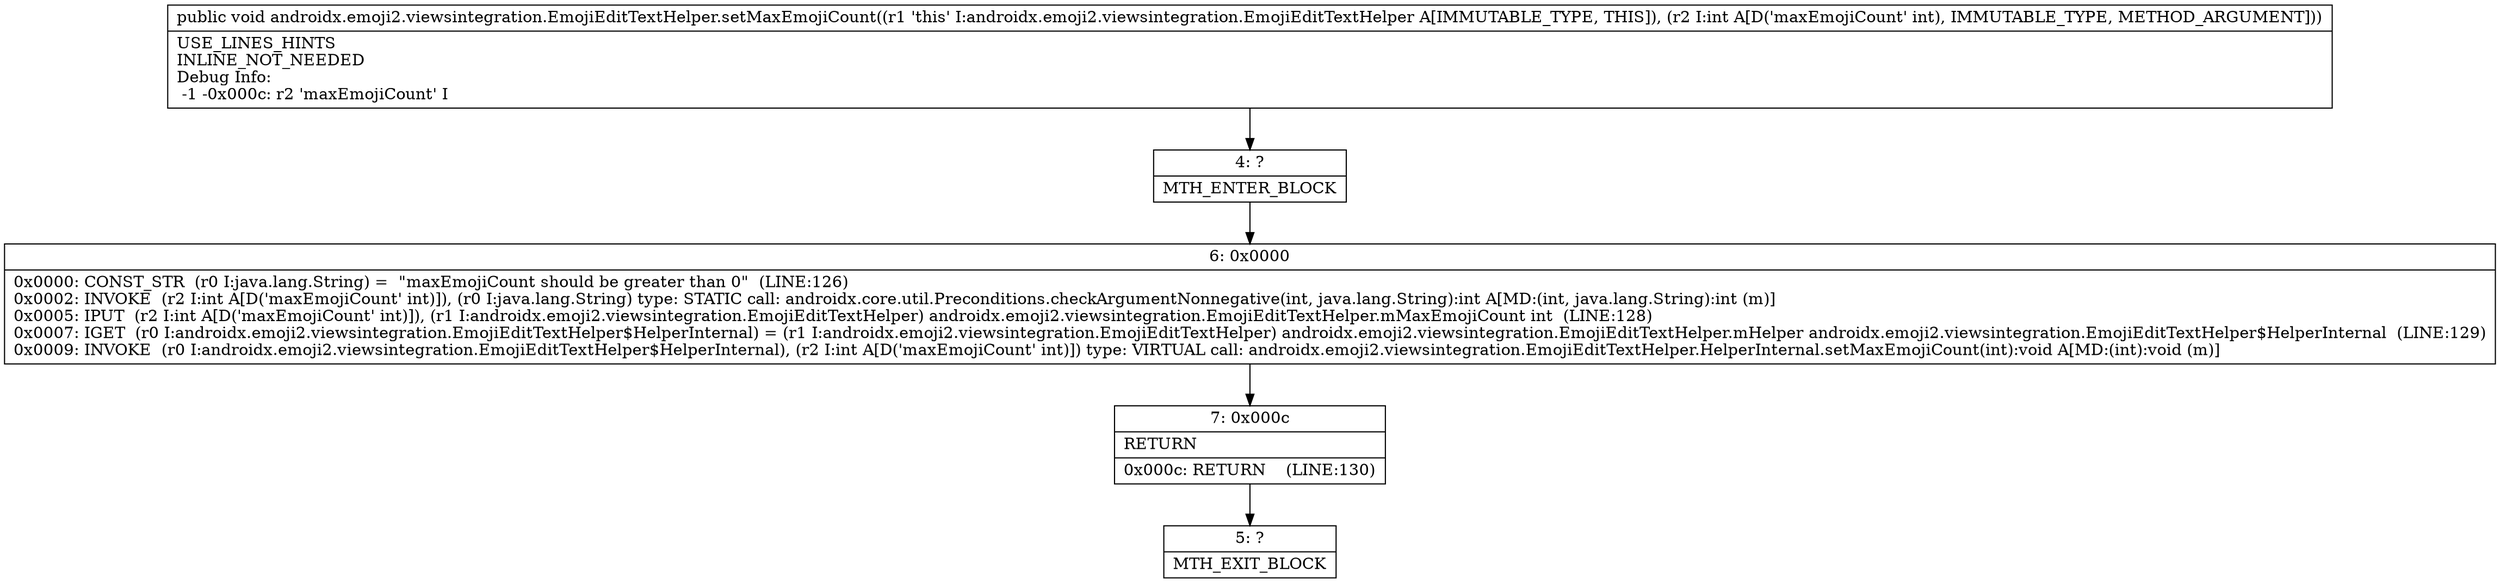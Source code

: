 digraph "CFG forandroidx.emoji2.viewsintegration.EmojiEditTextHelper.setMaxEmojiCount(I)V" {
Node_4 [shape=record,label="{4\:\ ?|MTH_ENTER_BLOCK\l}"];
Node_6 [shape=record,label="{6\:\ 0x0000|0x0000: CONST_STR  (r0 I:java.lang.String) =  \"maxEmojiCount should be greater than 0\"  (LINE:126)\l0x0002: INVOKE  (r2 I:int A[D('maxEmojiCount' int)]), (r0 I:java.lang.String) type: STATIC call: androidx.core.util.Preconditions.checkArgumentNonnegative(int, java.lang.String):int A[MD:(int, java.lang.String):int (m)]\l0x0005: IPUT  (r2 I:int A[D('maxEmojiCount' int)]), (r1 I:androidx.emoji2.viewsintegration.EmojiEditTextHelper) androidx.emoji2.viewsintegration.EmojiEditTextHelper.mMaxEmojiCount int  (LINE:128)\l0x0007: IGET  (r0 I:androidx.emoji2.viewsintegration.EmojiEditTextHelper$HelperInternal) = (r1 I:androidx.emoji2.viewsintegration.EmojiEditTextHelper) androidx.emoji2.viewsintegration.EmojiEditTextHelper.mHelper androidx.emoji2.viewsintegration.EmojiEditTextHelper$HelperInternal  (LINE:129)\l0x0009: INVOKE  (r0 I:androidx.emoji2.viewsintegration.EmojiEditTextHelper$HelperInternal), (r2 I:int A[D('maxEmojiCount' int)]) type: VIRTUAL call: androidx.emoji2.viewsintegration.EmojiEditTextHelper.HelperInternal.setMaxEmojiCount(int):void A[MD:(int):void (m)]\l}"];
Node_7 [shape=record,label="{7\:\ 0x000c|RETURN\l|0x000c: RETURN    (LINE:130)\l}"];
Node_5 [shape=record,label="{5\:\ ?|MTH_EXIT_BLOCK\l}"];
MethodNode[shape=record,label="{public void androidx.emoji2.viewsintegration.EmojiEditTextHelper.setMaxEmojiCount((r1 'this' I:androidx.emoji2.viewsintegration.EmojiEditTextHelper A[IMMUTABLE_TYPE, THIS]), (r2 I:int A[D('maxEmojiCount' int), IMMUTABLE_TYPE, METHOD_ARGUMENT]))  | USE_LINES_HINTS\lINLINE_NOT_NEEDED\lDebug Info:\l  \-1 \-0x000c: r2 'maxEmojiCount' I\l}"];
MethodNode -> Node_4;Node_4 -> Node_6;
Node_6 -> Node_7;
Node_7 -> Node_5;
}

